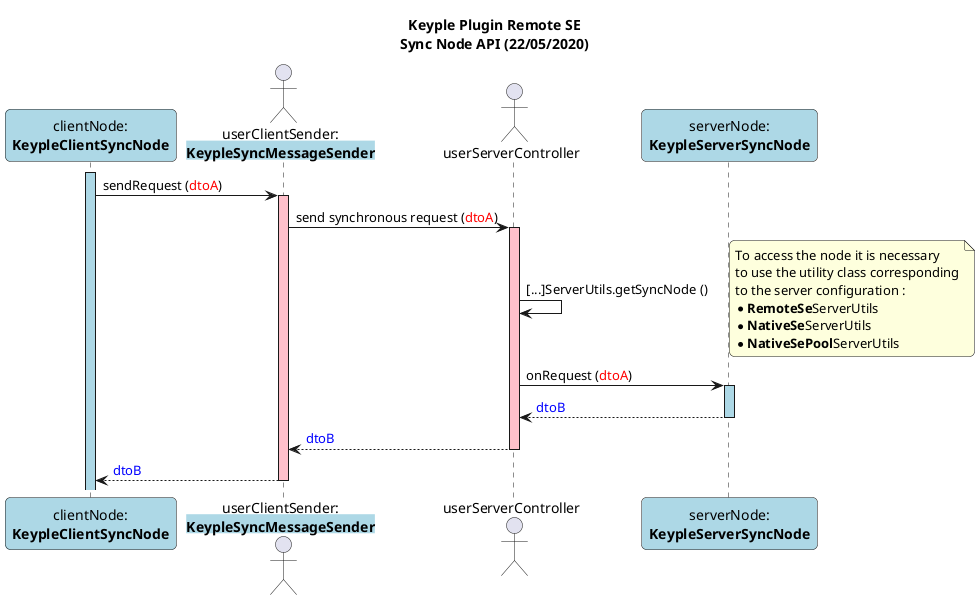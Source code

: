 @startuml

title
    Keyple Plugin Remote SE
    Sync Node API (22/05/2020)
end title

' == THEME ==

skinparam Shadowing false
skinparam RoundCorner 10

' == CONTENT ==

participant "clientNode:\n**KeypleClientSyncNode**" as clientNode #LightBlue
actor "userClientSender:\n**<back:LightBlue>KeypleSyncMessageSender**" as userClientSender

actor "userServerController" as userServerController
participant "serverNode:\n**KeypleServerSyncNode**" as serverNode #LightBlue

activate clientNode #LightBlue
clientNode -> userClientSender : sendRequest (<color:red>dtoA</color>)
activate userClientSender #Pink
userClientSender -> userServerController : send synchronous request (<color:red>dtoA</color>)

activate userServerController #Pink
userServerController -> userServerController : [...]ServerUtils.getSyncNode ()
note right
    To access the node it is necessary
    to use the utility class corresponding
    to the server configuration :
    * **RemoteSe**ServerUtils
    * **NativeSe**ServerUtils
    * **NativeSePool**ServerUtils
end note
userServerController -> serverNode : onRequest (<color:red>dtoA</color>)
activate serverNode #LightBlue
return <color:blue>dtoB</color>
return <color:blue>dtoB</color>
return <color:blue>dtoB</color>


@enduml